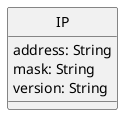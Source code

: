 @startuml
skinparam classAttributeIconSize 0
skinparam monochrome true
hide circle

class IP {
    address: String
    mask: String
    version: String
}
@enduml
